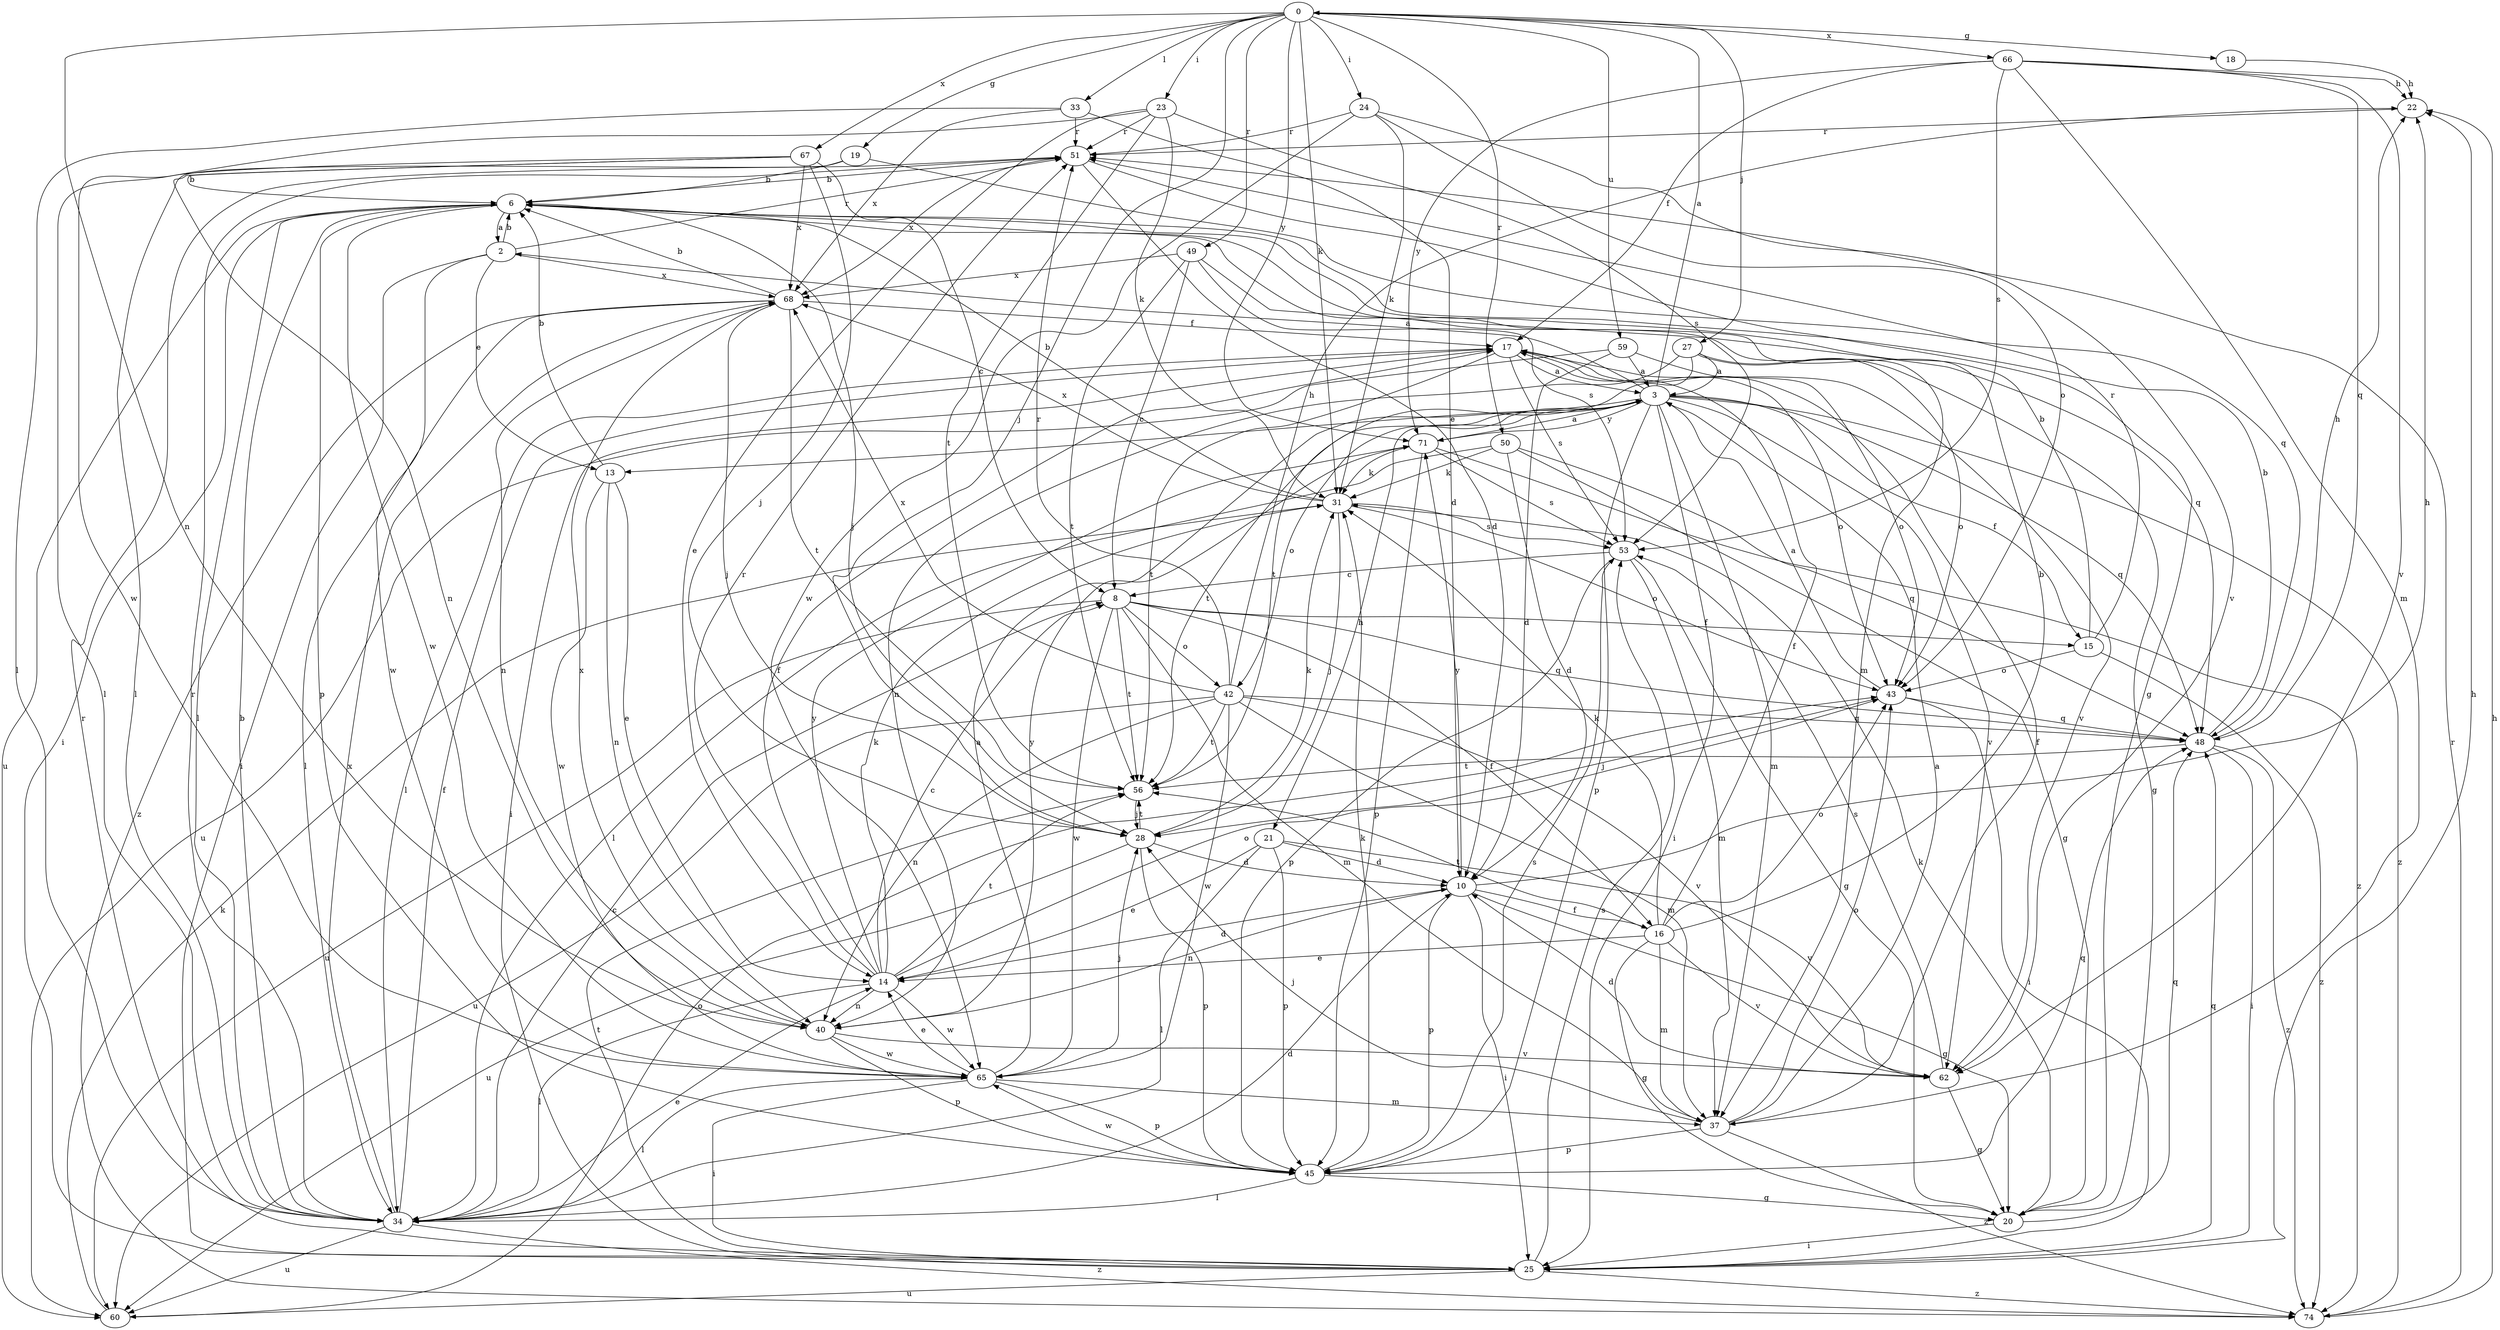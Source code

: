 strict digraph  {
0;
2;
3;
6;
8;
10;
13;
14;
15;
16;
17;
18;
19;
20;
21;
22;
23;
24;
25;
27;
28;
31;
33;
34;
37;
40;
42;
43;
45;
48;
49;
50;
51;
53;
56;
59;
60;
62;
65;
66;
67;
68;
71;
74;
0 -> 18  [label=g];
0 -> 19  [label=g];
0 -> 23  [label=i];
0 -> 24  [label=i];
0 -> 27  [label=j];
0 -> 28  [label=j];
0 -> 31  [label=k];
0 -> 33  [label=l];
0 -> 40  [label=n];
0 -> 49  [label=r];
0 -> 50  [label=r];
0 -> 59  [label=u];
0 -> 66  [label=x];
0 -> 67  [label=x];
0 -> 71  [label=y];
2 -> 6  [label=b];
2 -> 13  [label=e];
2 -> 25  [label=i];
2 -> 51  [label=r];
2 -> 65  [label=w];
2 -> 68  [label=x];
3 -> 0  [label=a];
3 -> 2  [label=a];
3 -> 13  [label=e];
3 -> 15  [label=f];
3 -> 21  [label=h];
3 -> 25  [label=i];
3 -> 37  [label=m];
3 -> 42  [label=o];
3 -> 45  [label=p];
3 -> 48  [label=q];
3 -> 56  [label=t];
3 -> 62  [label=v];
3 -> 71  [label=y];
3 -> 74  [label=z];
6 -> 2  [label=a];
6 -> 25  [label=i];
6 -> 28  [label=j];
6 -> 34  [label=l];
6 -> 37  [label=m];
6 -> 45  [label=p];
6 -> 60  [label=u];
6 -> 65  [label=w];
8 -> 15  [label=f];
8 -> 16  [label=f];
8 -> 37  [label=m];
8 -> 42  [label=o];
8 -> 48  [label=q];
8 -> 56  [label=t];
8 -> 60  [label=u];
8 -> 65  [label=w];
10 -> 16  [label=f];
10 -> 20  [label=g];
10 -> 22  [label=h];
10 -> 25  [label=i];
10 -> 40  [label=n];
10 -> 45  [label=p];
10 -> 71  [label=y];
13 -> 6  [label=b];
13 -> 14  [label=e];
13 -> 40  [label=n];
13 -> 65  [label=w];
14 -> 8  [label=c];
14 -> 10  [label=d];
14 -> 17  [label=f];
14 -> 31  [label=k];
14 -> 34  [label=l];
14 -> 40  [label=n];
14 -> 43  [label=o];
14 -> 51  [label=r];
14 -> 56  [label=t];
14 -> 65  [label=w];
14 -> 71  [label=y];
15 -> 6  [label=b];
15 -> 43  [label=o];
15 -> 51  [label=r];
15 -> 74  [label=z];
16 -> 6  [label=b];
16 -> 14  [label=e];
16 -> 17  [label=f];
16 -> 20  [label=g];
16 -> 31  [label=k];
16 -> 37  [label=m];
16 -> 43  [label=o];
16 -> 56  [label=t];
16 -> 62  [label=v];
17 -> 3  [label=a];
17 -> 25  [label=i];
17 -> 34  [label=l];
17 -> 43  [label=o];
17 -> 53  [label=s];
17 -> 56  [label=t];
17 -> 62  [label=v];
18 -> 22  [label=h];
19 -> 6  [label=b];
19 -> 34  [label=l];
19 -> 48  [label=q];
20 -> 25  [label=i];
20 -> 31  [label=k];
20 -> 48  [label=q];
21 -> 10  [label=d];
21 -> 14  [label=e];
21 -> 34  [label=l];
21 -> 45  [label=p];
21 -> 62  [label=v];
22 -> 51  [label=r];
23 -> 14  [label=e];
23 -> 31  [label=k];
23 -> 51  [label=r];
23 -> 53  [label=s];
23 -> 56  [label=t];
23 -> 65  [label=w];
24 -> 31  [label=k];
24 -> 43  [label=o];
24 -> 51  [label=r];
24 -> 62  [label=v];
24 -> 65  [label=w];
25 -> 22  [label=h];
25 -> 48  [label=q];
25 -> 51  [label=r];
25 -> 53  [label=s];
25 -> 56  [label=t];
25 -> 60  [label=u];
25 -> 74  [label=z];
27 -> 3  [label=a];
27 -> 20  [label=g];
27 -> 40  [label=n];
27 -> 43  [label=o];
27 -> 56  [label=t];
28 -> 10  [label=d];
28 -> 31  [label=k];
28 -> 45  [label=p];
28 -> 56  [label=t];
28 -> 60  [label=u];
31 -> 6  [label=b];
31 -> 28  [label=j];
31 -> 43  [label=o];
31 -> 53  [label=s];
31 -> 68  [label=x];
33 -> 10  [label=d];
33 -> 34  [label=l];
33 -> 51  [label=r];
33 -> 68  [label=x];
34 -> 6  [label=b];
34 -> 8  [label=c];
34 -> 10  [label=d];
34 -> 14  [label=e];
34 -> 17  [label=f];
34 -> 51  [label=r];
34 -> 60  [label=u];
34 -> 68  [label=x];
34 -> 74  [label=z];
37 -> 3  [label=a];
37 -> 17  [label=f];
37 -> 28  [label=j];
37 -> 43  [label=o];
37 -> 45  [label=p];
37 -> 74  [label=z];
40 -> 45  [label=p];
40 -> 62  [label=v];
40 -> 65  [label=w];
40 -> 68  [label=x];
40 -> 71  [label=y];
42 -> 22  [label=h];
42 -> 37  [label=m];
42 -> 40  [label=n];
42 -> 48  [label=q];
42 -> 51  [label=r];
42 -> 56  [label=t];
42 -> 60  [label=u];
42 -> 62  [label=v];
42 -> 65  [label=w];
42 -> 68  [label=x];
43 -> 3  [label=a];
43 -> 25  [label=i];
43 -> 28  [label=j];
43 -> 48  [label=q];
45 -> 20  [label=g];
45 -> 31  [label=k];
45 -> 34  [label=l];
45 -> 48  [label=q];
45 -> 53  [label=s];
45 -> 65  [label=w];
48 -> 6  [label=b];
48 -> 22  [label=h];
48 -> 25  [label=i];
48 -> 56  [label=t];
48 -> 74  [label=z];
49 -> 8  [label=c];
49 -> 48  [label=q];
49 -> 53  [label=s];
49 -> 56  [label=t];
49 -> 68  [label=x];
50 -> 10  [label=d];
50 -> 20  [label=g];
50 -> 31  [label=k];
50 -> 34  [label=l];
50 -> 48  [label=q];
51 -> 6  [label=b];
51 -> 10  [label=d];
51 -> 20  [label=g];
51 -> 68  [label=x];
53 -> 8  [label=c];
53 -> 20  [label=g];
53 -> 37  [label=m];
53 -> 45  [label=p];
56 -> 28  [label=j];
59 -> 3  [label=a];
59 -> 10  [label=d];
59 -> 43  [label=o];
59 -> 60  [label=u];
60 -> 31  [label=k];
60 -> 43  [label=o];
62 -> 10  [label=d];
62 -> 20  [label=g];
62 -> 53  [label=s];
65 -> 3  [label=a];
65 -> 14  [label=e];
65 -> 25  [label=i];
65 -> 28  [label=j];
65 -> 34  [label=l];
65 -> 37  [label=m];
65 -> 45  [label=p];
66 -> 17  [label=f];
66 -> 22  [label=h];
66 -> 37  [label=m];
66 -> 48  [label=q];
66 -> 53  [label=s];
66 -> 62  [label=v];
66 -> 71  [label=y];
67 -> 6  [label=b];
67 -> 8  [label=c];
67 -> 28  [label=j];
67 -> 34  [label=l];
67 -> 40  [label=n];
67 -> 68  [label=x];
68 -> 6  [label=b];
68 -> 17  [label=f];
68 -> 28  [label=j];
68 -> 34  [label=l];
68 -> 40  [label=n];
68 -> 56  [label=t];
68 -> 74  [label=z];
71 -> 3  [label=a];
71 -> 31  [label=k];
71 -> 45  [label=p];
71 -> 53  [label=s];
71 -> 74  [label=z];
74 -> 22  [label=h];
74 -> 51  [label=r];
}
